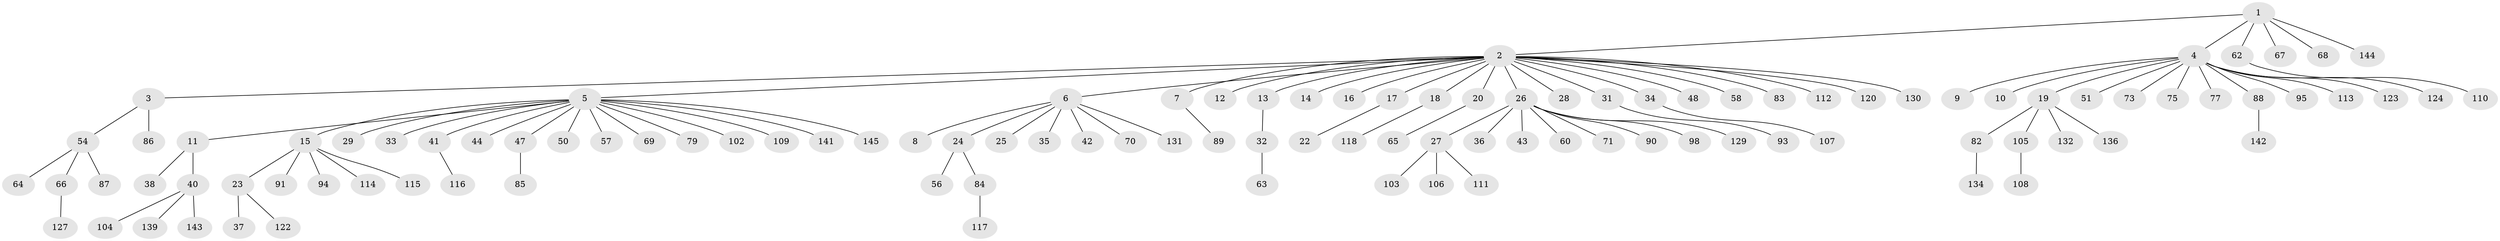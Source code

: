 // Generated by graph-tools (version 1.1) at 2025/51/02/27/25 19:51:59]
// undirected, 112 vertices, 111 edges
graph export_dot {
graph [start="1"]
  node [color=gray90,style=filled];
  1 [super="+21"];
  2 [super="+52"];
  3;
  4 [super="+126"];
  5 [super="+140"];
  6 [super="+121"];
  7;
  8 [super="+99"];
  9;
  10;
  11 [super="+135"];
  12 [super="+80"];
  13 [super="+59"];
  14 [super="+30"];
  15 [super="+100"];
  16;
  17 [super="+61"];
  18;
  19 [super="+55"];
  20;
  22;
  23 [super="+46"];
  24 [super="+49"];
  25;
  26 [super="+74"];
  27 [super="+45"];
  28;
  29;
  31;
  32 [super="+39"];
  33;
  34 [super="+92"];
  35;
  36 [super="+81"];
  37;
  38 [super="+78"];
  40 [super="+97"];
  41;
  42;
  43;
  44;
  47 [super="+53"];
  48;
  50 [super="+101"];
  51;
  54 [super="+72"];
  56;
  57;
  58;
  60;
  62 [super="+76"];
  63;
  64;
  65 [super="+138"];
  66 [super="+125"];
  67 [super="+96"];
  68;
  69;
  70;
  71;
  73;
  75;
  77;
  79;
  82;
  83;
  84;
  85;
  86;
  87;
  88 [super="+128"];
  89;
  90;
  91;
  93;
  94;
  95;
  98;
  102;
  103;
  104;
  105;
  106;
  107;
  108 [super="+119"];
  109;
  110;
  111;
  112;
  113;
  114 [super="+133"];
  115;
  116;
  117 [super="+137"];
  118;
  120;
  122;
  123;
  124;
  127;
  129;
  130;
  131;
  132;
  134;
  136;
  139;
  141;
  142;
  143;
  144;
  145;
  1 -- 2;
  1 -- 4;
  1 -- 62;
  1 -- 67;
  1 -- 68;
  1 -- 144;
  2 -- 3;
  2 -- 5;
  2 -- 6;
  2 -- 7;
  2 -- 12;
  2 -- 13;
  2 -- 14;
  2 -- 16;
  2 -- 17;
  2 -- 18;
  2 -- 20;
  2 -- 26;
  2 -- 28;
  2 -- 31;
  2 -- 34;
  2 -- 48;
  2 -- 58;
  2 -- 83;
  2 -- 112;
  2 -- 120;
  2 -- 130;
  3 -- 54;
  3 -- 86;
  4 -- 9;
  4 -- 10;
  4 -- 19;
  4 -- 51;
  4 -- 73;
  4 -- 75;
  4 -- 77;
  4 -- 88;
  4 -- 95;
  4 -- 113;
  4 -- 123;
  4 -- 124;
  5 -- 11;
  5 -- 15;
  5 -- 29;
  5 -- 33;
  5 -- 41;
  5 -- 44;
  5 -- 47;
  5 -- 50;
  5 -- 57;
  5 -- 69;
  5 -- 79;
  5 -- 102;
  5 -- 109;
  5 -- 141;
  5 -- 145;
  6 -- 8;
  6 -- 24;
  6 -- 25;
  6 -- 35;
  6 -- 42;
  6 -- 70;
  6 -- 131;
  7 -- 89;
  11 -- 38;
  11 -- 40;
  13 -- 32;
  15 -- 23;
  15 -- 91;
  15 -- 94;
  15 -- 114;
  15 -- 115;
  17 -- 22;
  18 -- 118;
  19 -- 105;
  19 -- 132;
  19 -- 136;
  19 -- 82;
  20 -- 65;
  23 -- 37;
  23 -- 122;
  24 -- 56;
  24 -- 84;
  26 -- 27;
  26 -- 36;
  26 -- 43;
  26 -- 60;
  26 -- 71;
  26 -- 90;
  26 -- 98;
  26 -- 129;
  27 -- 103;
  27 -- 106;
  27 -- 111;
  31 -- 93;
  32 -- 63;
  34 -- 107;
  40 -- 104;
  40 -- 139;
  40 -- 143;
  41 -- 116;
  47 -- 85;
  54 -- 64;
  54 -- 66;
  54 -- 87;
  62 -- 110;
  66 -- 127;
  82 -- 134;
  84 -- 117;
  88 -- 142;
  105 -- 108;
}
